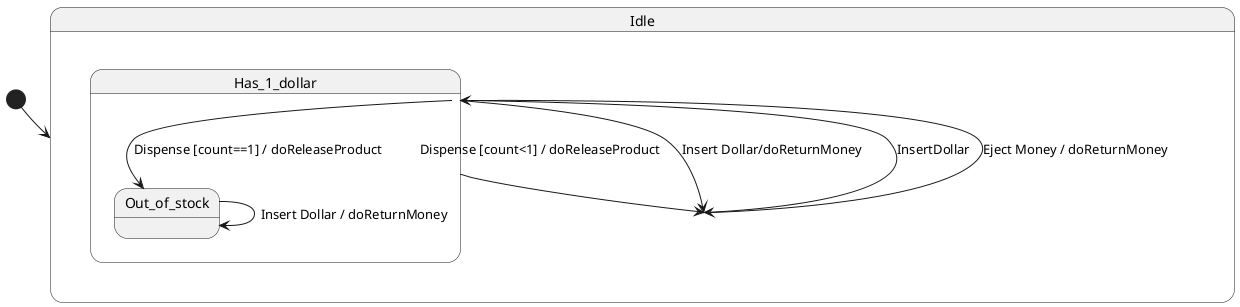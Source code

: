 @startuml

[*] --> Idle

state Idle {
  Idle --> Has_1_dollar : InsertDollar
}

state Has_1_dollar {
    Has_1_dollar --> Idle : Eject Money / doReturnMoney
    Has_1_dollar --> Idle: Dispense [count<1] / doReleaseProduct
    Has_1_dollar --> Idle: Insert Dollar/doReturnMoney
    Has_1_dollar --> Out_of_stock : Dispense [count==1] / doReleaseProduct
}

state Out_of_stock {
  Out_of_stock --> Out_of_stock : Insert Dollar / doReturnMoney

}
@enduml